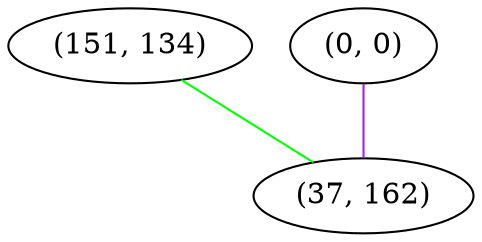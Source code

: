 graph "" {
"(151, 134)";
"(0, 0)";
"(37, 162)";
"(151, 134)" -- "(37, 162)"  [color=green, key=0, weight=2];
"(0, 0)" -- "(37, 162)"  [color=purple, key=0, weight=4];
}
